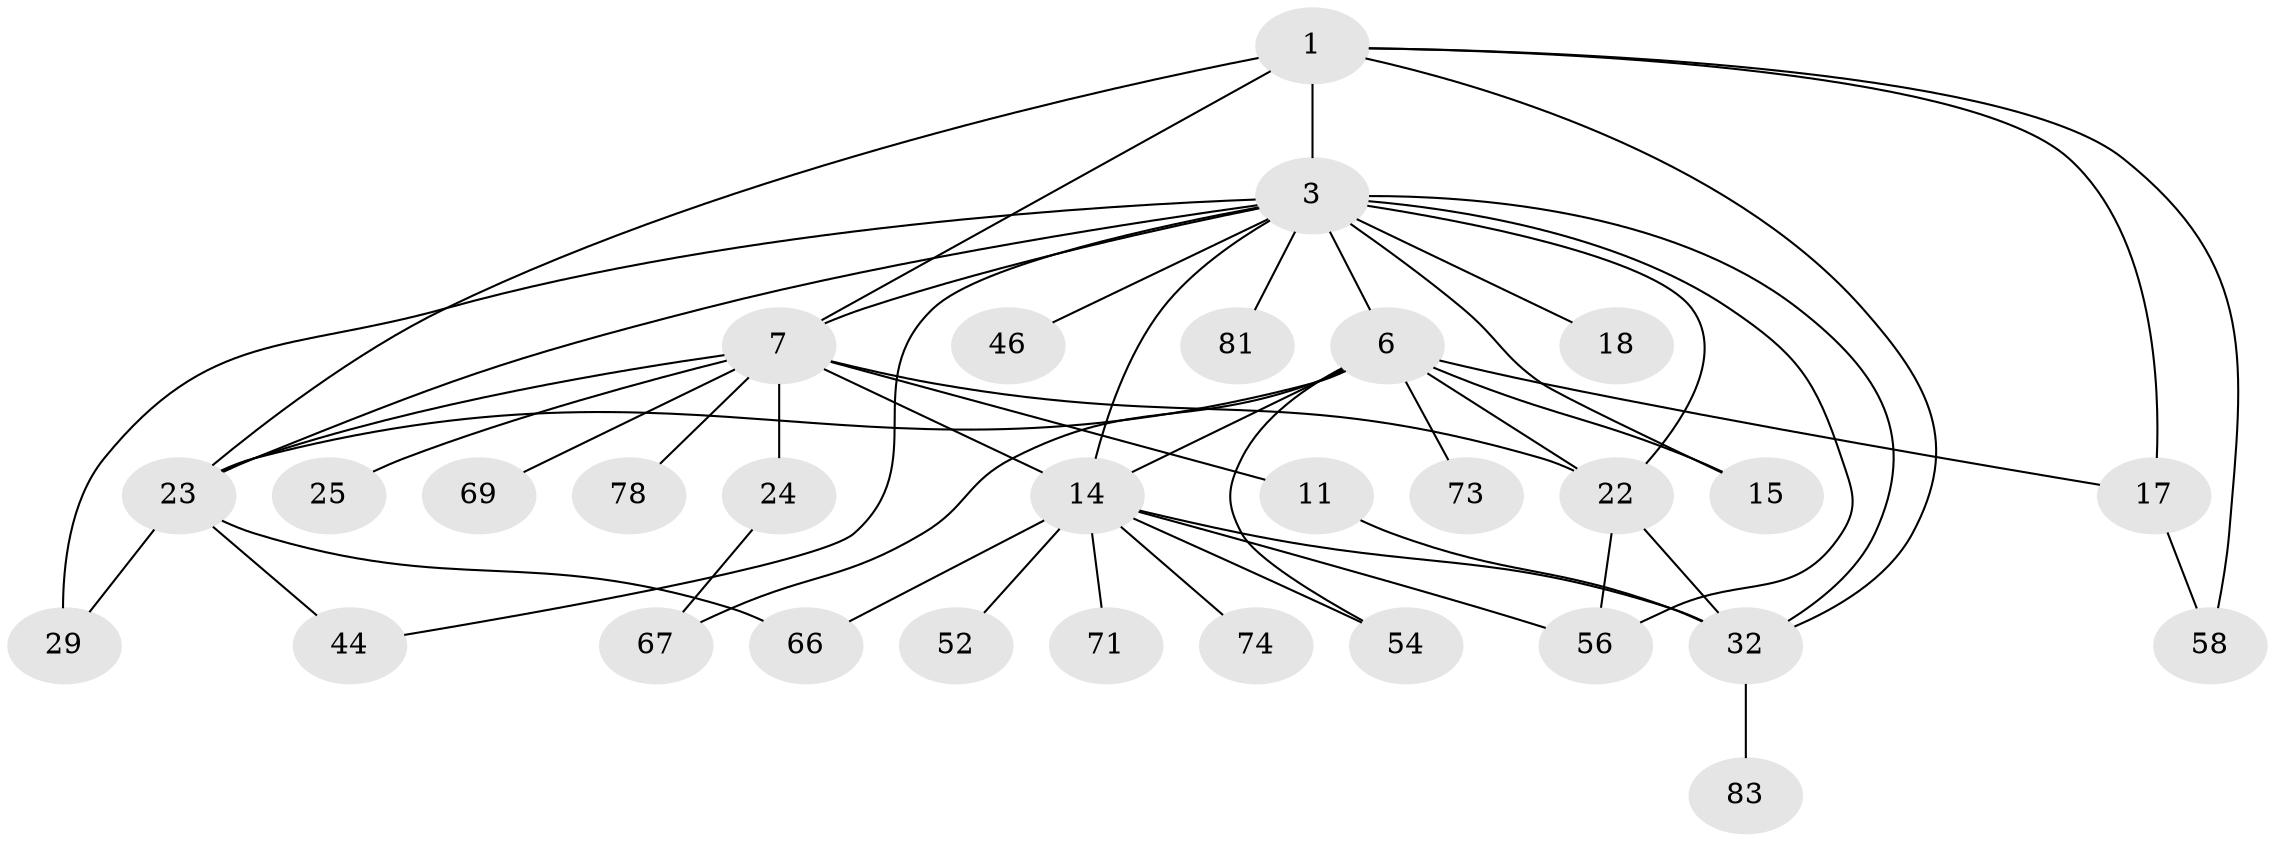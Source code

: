 // original degree distribution, {1: 0.21348314606741572, 5: 0.10112359550561797, 6: 0.056179775280898875, 7: 0.02247191011235955, 8: 0.02247191011235955, 3: 0.2247191011235955, 2: 0.29213483146067415, 4: 0.06741573033707865}
// Generated by graph-tools (version 1.1) at 2025/17/03/04/25 18:17:07]
// undirected, 30 vertices, 51 edges
graph export_dot {
graph [start="1"]
  node [color=gray90,style=filled];
  1 [super="+2"];
  3 [super="+36+4+75"];
  6 [super="+72+84+8+70"];
  7 [super="+12+10+60+16+9+57"];
  11 [super="+86"];
  14 [super="+19+48+37"];
  15 [super="+62"];
  17 [super="+30+33"];
  18 [super="+79"];
  22 [super="+27"];
  23 [super="+28+26+39"];
  24;
  25;
  29 [super="+45"];
  32 [super="+64+47"];
  44;
  46;
  52;
  54;
  56 [super="+80+61+59+82"];
  58 [super="+76"];
  66;
  67 [super="+77"];
  69;
  71;
  73;
  74;
  78;
  81;
  83;
  1 -- 32;
  1 -- 3 [weight=4];
  1 -- 7;
  1 -- 17 [weight=2];
  1 -- 23;
  1 -- 58;
  3 -- 81;
  3 -- 32;
  3 -- 6;
  3 -- 7;
  3 -- 44;
  3 -- 46;
  3 -- 15;
  3 -- 18;
  3 -- 29 [weight=3];
  3 -- 22 [weight=2];
  3 -- 23;
  3 -- 56;
  3 -- 14;
  6 -- 73 [weight=2];
  6 -- 67;
  6 -- 14 [weight=2];
  6 -- 17;
  6 -- 22;
  6 -- 54;
  6 -- 23 [weight=2];
  6 -- 15 [weight=2];
  7 -- 25;
  7 -- 24;
  7 -- 11;
  7 -- 78 [weight=2];
  7 -- 69;
  7 -- 23 [weight=2];
  7 -- 14 [weight=2];
  7 -- 22 [weight=3];
  11 -- 32;
  14 -- 66 [weight=2];
  14 -- 71;
  14 -- 74;
  14 -- 52;
  14 -- 54;
  14 -- 32;
  14 -- 56;
  17 -- 58;
  22 -- 32;
  22 -- 56;
  23 -- 66;
  23 -- 29;
  23 -- 44;
  24 -- 67;
  32 -- 83;
}
